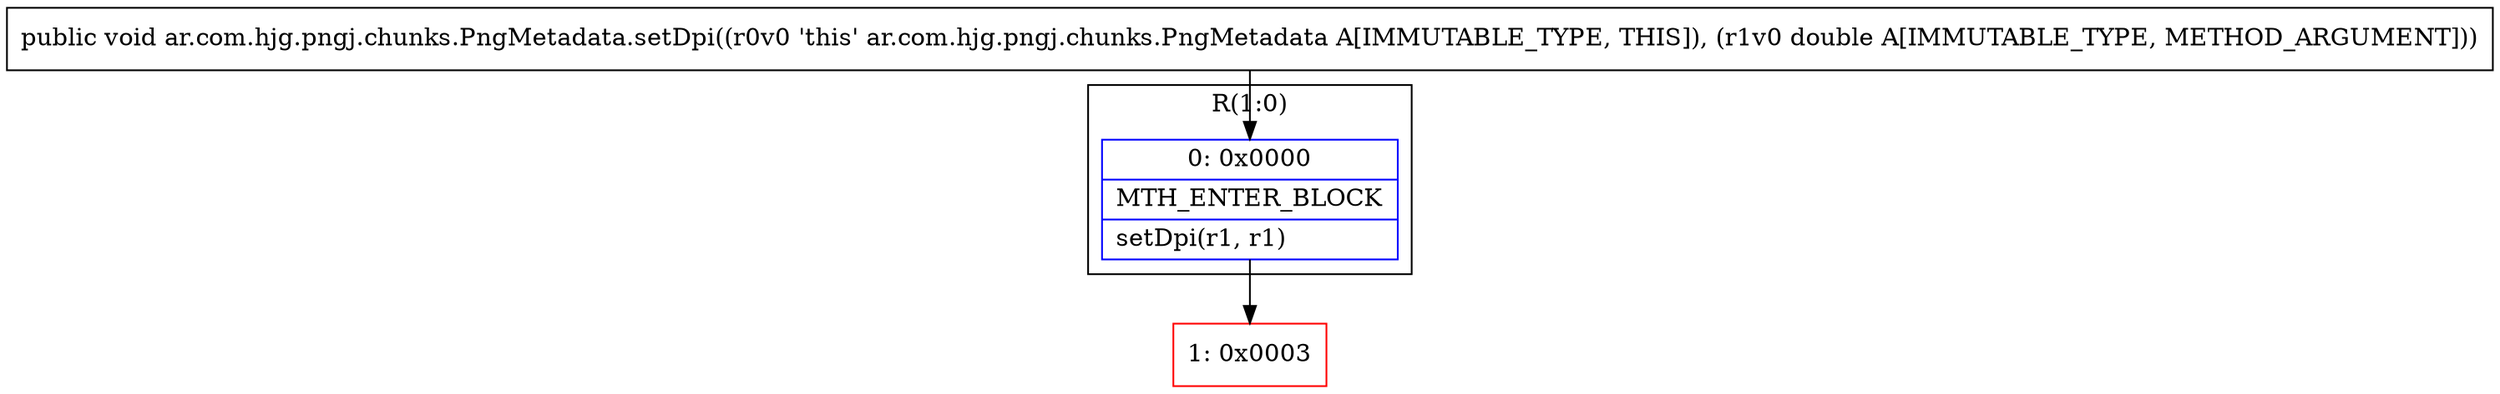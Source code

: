 digraph "CFG forar.com.hjg.pngj.chunks.PngMetadata.setDpi(D)V" {
subgraph cluster_Region_1018991800 {
label = "R(1:0)";
node [shape=record,color=blue];
Node_0 [shape=record,label="{0\:\ 0x0000|MTH_ENTER_BLOCK\l|setDpi(r1, r1)\l}"];
}
Node_1 [shape=record,color=red,label="{1\:\ 0x0003}"];
MethodNode[shape=record,label="{public void ar.com.hjg.pngj.chunks.PngMetadata.setDpi((r0v0 'this' ar.com.hjg.pngj.chunks.PngMetadata A[IMMUTABLE_TYPE, THIS]), (r1v0 double A[IMMUTABLE_TYPE, METHOD_ARGUMENT])) }"];
MethodNode -> Node_0;
Node_0 -> Node_1;
}

